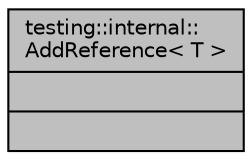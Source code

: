 digraph "testing::internal::AddReference&lt; T &gt;"
{
 // LATEX_PDF_SIZE
  edge [fontname="Helvetica",fontsize="10",labelfontname="Helvetica",labelfontsize="10"];
  node [fontname="Helvetica",fontsize="10",shape=record];
  Node1 [label="{testing::internal::\lAddReference\< T \>\n||}",height=0.2,width=0.4,color="black", fillcolor="grey75", style="filled", fontcolor="black",tooltip=" "];
}
